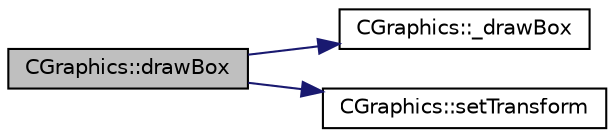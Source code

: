 digraph "CGraphics::drawBox"
{
 // INTERACTIVE_SVG=YES
  edge [fontname="Helvetica",fontsize="10",labelfontname="Helvetica",labelfontsize="10"];
  node [fontname="Helvetica",fontsize="10",shape=record];
  rankdir="LR";
  Node1 [label="CGraphics::drawBox",height=0.2,width=0.4,color="black", fillcolor="grey75", style="filled", fontcolor="black"];
  Node1 -> Node2 [color="midnightblue",fontsize="10",style="solid",fontname="Helvetica"];
  Node2 [label="CGraphics::_drawBox",height=0.2,width=0.4,color="black", fillcolor="white", style="filled",URL="$dc/d90/class_c_graphics.html#a3808cd7da9544b679d6b53c74bafb700"];
  Node1 -> Node3 [color="midnightblue",fontsize="10",style="solid",fontname="Helvetica"];
  Node3 [label="CGraphics::setTransform",height=0.2,width=0.4,color="black", fillcolor="white", style="filled",URL="$dc/d90/class_c_graphics.html#a4e58098242bc6fa87afa6ac6bd4e873f"];
}
